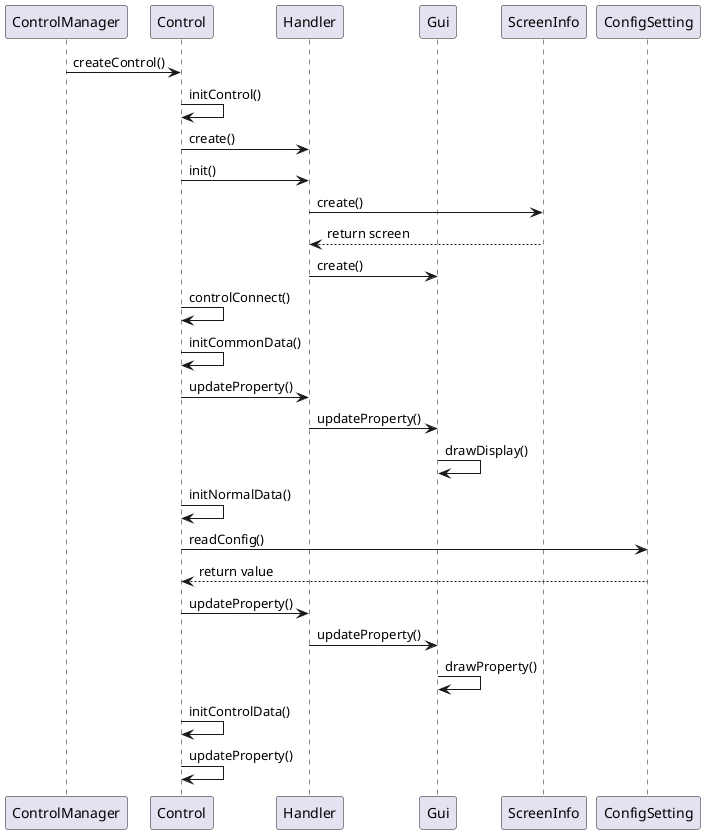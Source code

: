 @startuml

participant ControlManager order 10
participant Control order 20
participant Handler order 30
participant Gui order 40
participant ScreenInfo order 50
participant ConfigSetting order 60

ControlManager->Control: createControl()
Control->Control: initControl()
Control->Handler: create()
Control->Handler: init()
Handler->ScreenInfo: create()
Handler<--ScreenInfo: return screen
Handler->Gui: create()
Control->Control: controlConnect()
Control->Control: initCommonData()
Control->Handler: updateProperty()
Handler->Gui: updateProperty()
Gui->Gui: drawDisplay()
Control->Control: initNormalData()
Control->ConfigSetting: readConfig()
Control<--ConfigSetting: return value
Control->Handler: updateProperty()
Handler->Gui: updateProperty()
Gui->Gui: drawProperty()
Control->Control: initControlData()
Control->Control: updateProperty()

@enduml
